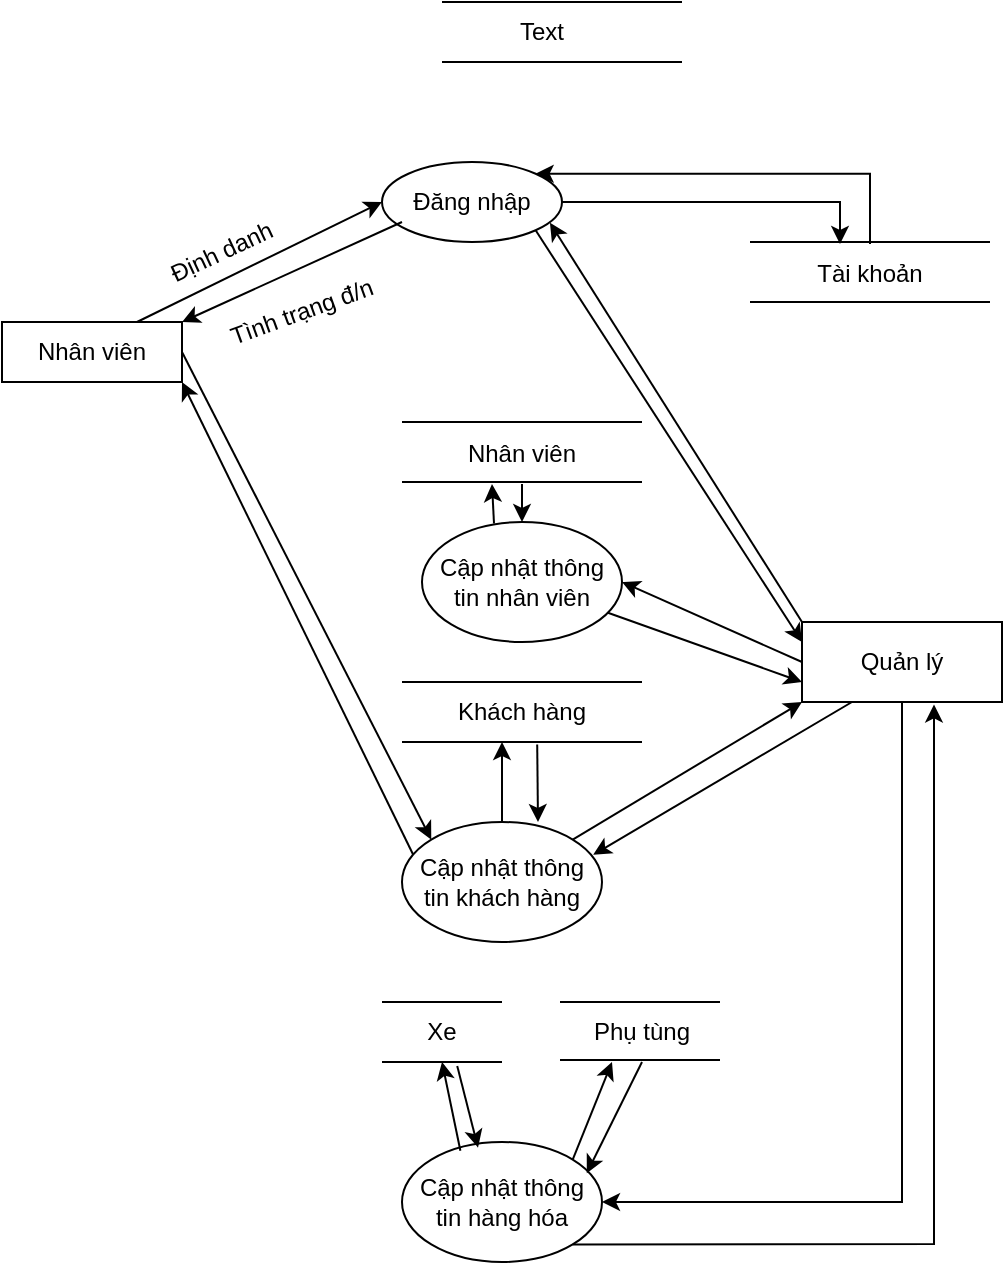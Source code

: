 <mxfile version="16.2.2" type="github">
  <diagram id="CRrUcG-OaceEVfoaWrB0" name="Page-1">
    <mxGraphModel dx="1038" dy="1740" grid="1" gridSize="10" guides="1" tooltips="1" connect="1" arrows="1" fold="1" page="1" pageScale="1" pageWidth="827" pageHeight="1169" math="0" shadow="0">
      <root>
        <mxCell id="0" />
        <mxCell id="1" parent="0" />
        <mxCell id="pGEqDHzPhv_WXOmqRF8S-2" value="Nhân viên" style="rounded=0;whiteSpace=wrap;html=1;" parent="1" vertex="1">
          <mxGeometry x="40" y="90" width="90" height="30" as="geometry" />
        </mxCell>
        <mxCell id="lzUgmdYZcJT0e4zBoWw8-25" style="edgeStyle=orthogonalEdgeStyle;rounded=0;orthogonalLoop=1;jettySize=auto;html=1;entryX=1;entryY=0.5;entryDx=0;entryDy=0;" edge="1" parent="1" source="pGEqDHzPhv_WXOmqRF8S-3" target="pGEqDHzPhv_WXOmqRF8S-25">
          <mxGeometry relative="1" as="geometry">
            <Array as="points">
              <mxPoint x="490" y="530" />
            </Array>
          </mxGeometry>
        </mxCell>
        <mxCell id="pGEqDHzPhv_WXOmqRF8S-3" value="Quản lý" style="rounded=0;whiteSpace=wrap;html=1;" parent="1" vertex="1">
          <mxGeometry x="440" y="240" width="100" height="40" as="geometry" />
        </mxCell>
        <mxCell id="lzUgmdYZcJT0e4zBoWw8-7" style="edgeStyle=orthogonalEdgeStyle;rounded=0;orthogonalLoop=1;jettySize=auto;html=1;entryX=0.25;entryY=0;entryDx=0;entryDy=0;" edge="1" parent="1" source="pGEqDHzPhv_WXOmqRF8S-5" target="pGEqDHzPhv_WXOmqRF8S-20">
          <mxGeometry relative="1" as="geometry">
            <mxPoint x="390" y="30" as="targetPoint" />
          </mxGeometry>
        </mxCell>
        <mxCell id="pGEqDHzPhv_WXOmqRF8S-5" value="Đăng nhập" style="ellipse;whiteSpace=wrap;html=1;" parent="1" vertex="1">
          <mxGeometry x="230" y="10" width="90" height="40" as="geometry" />
        </mxCell>
        <mxCell id="pGEqDHzPhv_WXOmqRF8S-6" value="" style="endArrow=classic;html=1;rounded=0;entryX=0;entryY=0.5;entryDx=0;entryDy=0;exitX=0.75;exitY=0;exitDx=0;exitDy=0;" parent="1" source="pGEqDHzPhv_WXOmqRF8S-2" target="pGEqDHzPhv_WXOmqRF8S-5" edge="1">
          <mxGeometry width="50" height="50" relative="1" as="geometry">
            <mxPoint x="250" y="300" as="sourcePoint" />
            <mxPoint x="300" y="250" as="targetPoint" />
          </mxGeometry>
        </mxCell>
        <mxCell id="pGEqDHzPhv_WXOmqRF8S-7" value="" style="endArrow=classic;html=1;rounded=0;entryX=1;entryY=0;entryDx=0;entryDy=0;" parent="1" target="pGEqDHzPhv_WXOmqRF8S-2" edge="1">
          <mxGeometry width="50" height="50" relative="1" as="geometry">
            <mxPoint x="240" y="40" as="sourcePoint" />
            <mxPoint x="300" y="250" as="targetPoint" />
          </mxGeometry>
        </mxCell>
        <mxCell id="pGEqDHzPhv_WXOmqRF8S-13" value="Định danh" style="text;html=1;strokeColor=none;fillColor=none;align=center;verticalAlign=middle;whiteSpace=wrap;rounded=0;rotation=-25;" parent="1" vertex="1">
          <mxGeometry x="120" y="40" width="60" height="30" as="geometry" />
        </mxCell>
        <mxCell id="pGEqDHzPhv_WXOmqRF8S-14" value="Tình trạng đ/n" style="text;html=1;strokeColor=none;fillColor=none;align=center;verticalAlign=middle;whiteSpace=wrap;rounded=0;rotation=-20;" parent="1" vertex="1">
          <mxGeometry x="150" y="70" width="80" height="30" as="geometry" />
        </mxCell>
        <mxCell id="pGEqDHzPhv_WXOmqRF8S-15" value="" style="endArrow=none;html=1;rounded=0;" parent="1" edge="1">
          <mxGeometry width="50" height="50" relative="1" as="geometry">
            <mxPoint x="260" y="-70" as="sourcePoint" />
            <mxPoint x="380" y="-70" as="targetPoint" />
          </mxGeometry>
        </mxCell>
        <mxCell id="pGEqDHzPhv_WXOmqRF8S-16" value="" style="endArrow=none;html=1;rounded=0;" parent="1" edge="1">
          <mxGeometry width="50" height="50" relative="1" as="geometry">
            <mxPoint x="260" y="-40" as="sourcePoint" />
            <mxPoint x="380" y="-40" as="targetPoint" />
          </mxGeometry>
        </mxCell>
        <mxCell id="pGEqDHzPhv_WXOmqRF8S-17" value="Text" style="text;html=1;strokeColor=none;fillColor=none;align=center;verticalAlign=middle;whiteSpace=wrap;rounded=0;" parent="1" vertex="1">
          <mxGeometry x="280" y="-70" width="60" height="30" as="geometry" />
        </mxCell>
        <mxCell id="pGEqDHzPhv_WXOmqRF8S-18" value="" style="endArrow=none;html=1;rounded=0;" parent="1" edge="1">
          <mxGeometry width="50" height="50" relative="1" as="geometry">
            <mxPoint x="414" y="50" as="sourcePoint" />
            <mxPoint x="534" y="50" as="targetPoint" />
          </mxGeometry>
        </mxCell>
        <mxCell id="pGEqDHzPhv_WXOmqRF8S-19" value="" style="endArrow=none;html=1;rounded=0;" parent="1" edge="1">
          <mxGeometry width="50" height="50" relative="1" as="geometry">
            <mxPoint x="414" y="80" as="sourcePoint" />
            <mxPoint x="534" y="80" as="targetPoint" />
          </mxGeometry>
        </mxCell>
        <mxCell id="lzUgmdYZcJT0e4zBoWw8-12" style="edgeStyle=orthogonalEdgeStyle;rounded=0;orthogonalLoop=1;jettySize=auto;html=1;entryX=1;entryY=0;entryDx=0;entryDy=0;" edge="1" parent="1" source="pGEqDHzPhv_WXOmqRF8S-20" target="pGEqDHzPhv_WXOmqRF8S-5">
          <mxGeometry relative="1" as="geometry">
            <mxPoint x="474" y="10" as="targetPoint" />
            <Array as="points">
              <mxPoint x="474" y="16" />
            </Array>
          </mxGeometry>
        </mxCell>
        <mxCell id="pGEqDHzPhv_WXOmqRF8S-20" value="Tài khoản" style="text;html=1;strokeColor=none;fillColor=none;align=center;verticalAlign=middle;whiteSpace=wrap;rounded=0;" parent="1" vertex="1">
          <mxGeometry x="444" y="51" width="60" height="30" as="geometry" />
        </mxCell>
        <mxCell id="pGEqDHzPhv_WXOmqRF8S-22" value="" style="endArrow=classic;html=1;rounded=0;entryX=0;entryY=0;entryDx=0;entryDy=0;exitX=1;exitY=0.5;exitDx=0;exitDy=0;" parent="1" source="pGEqDHzPhv_WXOmqRF8S-2" target="pGEqDHzPhv_WXOmqRF8S-24" edge="1">
          <mxGeometry width="50" height="50" relative="1" as="geometry">
            <mxPoint x="250" y="220" as="sourcePoint" />
            <mxPoint x="264.645" y="138.787" as="targetPoint" />
          </mxGeometry>
        </mxCell>
        <mxCell id="pGEqDHzPhv_WXOmqRF8S-23" value="" style="endArrow=classic;html=1;rounded=0;entryX=1;entryY=1;entryDx=0;entryDy=0;exitX=0.064;exitY=0.3;exitDx=0;exitDy=0;exitPerimeter=0;" parent="1" source="pGEqDHzPhv_WXOmqRF8S-24" target="pGEqDHzPhv_WXOmqRF8S-2" edge="1">
          <mxGeometry width="50" height="50" relative="1" as="geometry">
            <mxPoint x="160" y="340" as="sourcePoint" />
            <mxPoint x="300" y="170" as="targetPoint" />
          </mxGeometry>
        </mxCell>
        <mxCell id="lzUgmdYZcJT0e4zBoWw8-23" value="" style="edgeStyle=orthogonalEdgeStyle;rounded=0;orthogonalLoop=1;jettySize=auto;html=1;" edge="1" parent="1" source="pGEqDHzPhv_WXOmqRF8S-24" target="lzUgmdYZcJT0e4zBoWw8-22">
          <mxGeometry relative="1" as="geometry">
            <Array as="points">
              <mxPoint x="290" y="310" />
              <mxPoint x="290" y="310" />
            </Array>
          </mxGeometry>
        </mxCell>
        <mxCell id="pGEqDHzPhv_WXOmqRF8S-24" value="Cập nhật thông tin khách hàng" style="ellipse;whiteSpace=wrap;html=1;" parent="1" vertex="1">
          <mxGeometry x="240" y="340" width="100" height="60" as="geometry" />
        </mxCell>
        <mxCell id="pGEqDHzPhv_WXOmqRF8S-25" value="Cập nhật thông tin hàng hóa" style="ellipse;whiteSpace=wrap;html=1;" parent="1" vertex="1">
          <mxGeometry x="240" y="500" width="100" height="60" as="geometry" />
        </mxCell>
        <mxCell id="lzUgmdYZcJT0e4zBoWw8-1" value="" style="endArrow=none;html=1;rounded=0;" edge="1" parent="1">
          <mxGeometry width="50" height="50" relative="1" as="geometry">
            <mxPoint x="240" y="140" as="sourcePoint" />
            <mxPoint x="360" y="140" as="targetPoint" />
          </mxGeometry>
        </mxCell>
        <mxCell id="lzUgmdYZcJT0e4zBoWw8-2" value="" style="endArrow=none;html=1;rounded=0;" edge="1" parent="1">
          <mxGeometry width="50" height="50" relative="1" as="geometry">
            <mxPoint x="240" y="170" as="sourcePoint" />
            <mxPoint x="360" y="170" as="targetPoint" />
            <Array as="points">
              <mxPoint x="286" y="170" />
            </Array>
          </mxGeometry>
        </mxCell>
        <mxCell id="lzUgmdYZcJT0e4zBoWw8-14" style="edgeStyle=orthogonalEdgeStyle;rounded=0;orthogonalLoop=1;jettySize=auto;html=1;exitX=0.5;exitY=1;exitDx=0;exitDy=0;entryX=0.5;entryY=0;entryDx=0;entryDy=0;" edge="1" parent="1" source="lzUgmdYZcJT0e4zBoWw8-3" target="lzUgmdYZcJT0e4zBoWw8-13">
          <mxGeometry relative="1" as="geometry" />
        </mxCell>
        <mxCell id="lzUgmdYZcJT0e4zBoWw8-3" value="Nhân viên" style="text;html=1;strokeColor=none;fillColor=none;align=center;verticalAlign=middle;whiteSpace=wrap;rounded=0;" vertex="1" parent="1">
          <mxGeometry x="270" y="141" width="60" height="30" as="geometry" />
        </mxCell>
        <mxCell id="lzUgmdYZcJT0e4zBoWw8-4" value="" style="endArrow=classic;html=1;rounded=0;entryX=0.933;entryY=0.76;entryDx=0;entryDy=0;entryPerimeter=0;exitX=0;exitY=0;exitDx=0;exitDy=0;" edge="1" parent="1" source="pGEqDHzPhv_WXOmqRF8S-3" target="pGEqDHzPhv_WXOmqRF8S-5">
          <mxGeometry width="50" height="50" relative="1" as="geometry">
            <mxPoint x="470" y="280" as="sourcePoint" />
            <mxPoint x="520" y="230" as="targetPoint" />
          </mxGeometry>
        </mxCell>
        <mxCell id="lzUgmdYZcJT0e4zBoWw8-5" value="" style="endArrow=classic;html=1;rounded=0;entryX=0;entryY=0.25;entryDx=0;entryDy=0;exitX=1;exitY=1;exitDx=0;exitDy=0;" edge="1" parent="1" source="pGEqDHzPhv_WXOmqRF8S-5" target="pGEqDHzPhv_WXOmqRF8S-3">
          <mxGeometry width="50" height="50" relative="1" as="geometry">
            <mxPoint x="470" y="280" as="sourcePoint" />
            <mxPoint x="520" y="230" as="targetPoint" />
          </mxGeometry>
        </mxCell>
        <mxCell id="lzUgmdYZcJT0e4zBoWw8-13" value="Cập nhật thông tin nhân viên" style="ellipse;whiteSpace=wrap;html=1;" vertex="1" parent="1">
          <mxGeometry x="250" y="190" width="100" height="60" as="geometry" />
        </mxCell>
        <mxCell id="lzUgmdYZcJT0e4zBoWw8-15" value="" style="endArrow=classic;html=1;rounded=0;entryX=0.25;entryY=1;entryDx=0;entryDy=0;exitX=0.36;exitY=0.013;exitDx=0;exitDy=0;exitPerimeter=0;" edge="1" parent="1" source="lzUgmdYZcJT0e4zBoWw8-13" target="lzUgmdYZcJT0e4zBoWw8-3">
          <mxGeometry width="50" height="50" relative="1" as="geometry">
            <mxPoint x="470" y="200" as="sourcePoint" />
            <mxPoint x="520" y="150" as="targetPoint" />
          </mxGeometry>
        </mxCell>
        <mxCell id="lzUgmdYZcJT0e4zBoWw8-18" value="" style="endArrow=classic;html=1;rounded=0;entryX=1;entryY=0.5;entryDx=0;entryDy=0;exitX=0;exitY=0.5;exitDx=0;exitDy=0;" edge="1" parent="1" source="pGEqDHzPhv_WXOmqRF8S-3" target="lzUgmdYZcJT0e4zBoWw8-13">
          <mxGeometry width="50" height="50" relative="1" as="geometry">
            <mxPoint x="470" y="280" as="sourcePoint" />
            <mxPoint x="520" y="230" as="targetPoint" />
          </mxGeometry>
        </mxCell>
        <mxCell id="lzUgmdYZcJT0e4zBoWw8-19" value="" style="endArrow=classic;html=1;rounded=0;entryX=0;entryY=0.75;entryDx=0;entryDy=0;" edge="1" parent="1" source="lzUgmdYZcJT0e4zBoWw8-13" target="pGEqDHzPhv_WXOmqRF8S-3">
          <mxGeometry width="50" height="50" relative="1" as="geometry">
            <mxPoint x="470" y="280" as="sourcePoint" />
            <mxPoint x="520" y="230" as="targetPoint" />
          </mxGeometry>
        </mxCell>
        <mxCell id="lzUgmdYZcJT0e4zBoWw8-20" value="" style="endArrow=none;html=1;rounded=0;" edge="1" parent="1">
          <mxGeometry width="50" height="50" relative="1" as="geometry">
            <mxPoint x="240" y="270" as="sourcePoint" />
            <mxPoint x="360" y="270" as="targetPoint" />
          </mxGeometry>
        </mxCell>
        <mxCell id="lzUgmdYZcJT0e4zBoWw8-21" value="" style="endArrow=none;html=1;rounded=0;" edge="1" parent="1">
          <mxGeometry width="50" height="50" relative="1" as="geometry">
            <mxPoint x="240" y="300" as="sourcePoint" />
            <mxPoint x="360" y="300" as="targetPoint" />
          </mxGeometry>
        </mxCell>
        <mxCell id="lzUgmdYZcJT0e4zBoWw8-22" value="Khách hàng" style="text;html=1;strokeColor=none;fillColor=none;align=center;verticalAlign=middle;whiteSpace=wrap;rounded=0;" vertex="1" parent="1">
          <mxGeometry x="260" y="270" width="80" height="30" as="geometry" />
        </mxCell>
        <mxCell id="lzUgmdYZcJT0e4zBoWw8-24" value="" style="endArrow=classic;html=1;rounded=0;exitX=0.595;exitY=1.04;exitDx=0;exitDy=0;exitPerimeter=0;" edge="1" parent="1" source="lzUgmdYZcJT0e4zBoWw8-22">
          <mxGeometry width="50" height="50" relative="1" as="geometry">
            <mxPoint x="470" y="250" as="sourcePoint" />
            <mxPoint x="308" y="340" as="targetPoint" />
          </mxGeometry>
        </mxCell>
        <mxCell id="lzUgmdYZcJT0e4zBoWw8-26" value="" style="endArrow=classic;html=1;rounded=0;entryX=0.66;entryY=1.03;entryDx=0;entryDy=0;entryPerimeter=0;exitX=1;exitY=1;exitDx=0;exitDy=0;" edge="1" parent="1" source="pGEqDHzPhv_WXOmqRF8S-25" target="pGEqDHzPhv_WXOmqRF8S-3">
          <mxGeometry width="50" height="50" relative="1" as="geometry">
            <mxPoint x="470" y="390" as="sourcePoint" />
            <mxPoint x="520" y="340" as="targetPoint" />
            <Array as="points">
              <mxPoint x="506" y="551" />
            </Array>
          </mxGeometry>
        </mxCell>
        <mxCell id="lzUgmdYZcJT0e4zBoWw8-27" value="" style="endArrow=classic;html=1;rounded=0;entryX=0;entryY=1;entryDx=0;entryDy=0;exitX=1;exitY=0;exitDx=0;exitDy=0;" edge="1" parent="1" source="pGEqDHzPhv_WXOmqRF8S-24" target="pGEqDHzPhv_WXOmqRF8S-3">
          <mxGeometry width="50" height="50" relative="1" as="geometry">
            <mxPoint x="470" y="390" as="sourcePoint" />
            <mxPoint x="520" y="340" as="targetPoint" />
          </mxGeometry>
        </mxCell>
        <mxCell id="lzUgmdYZcJT0e4zBoWw8-28" value="" style="endArrow=classic;html=1;rounded=0;entryX=0.956;entryY=0.273;entryDx=0;entryDy=0;entryPerimeter=0;exitX=0.25;exitY=1;exitDx=0;exitDy=0;" edge="1" parent="1" source="pGEqDHzPhv_WXOmqRF8S-3" target="pGEqDHzPhv_WXOmqRF8S-24">
          <mxGeometry width="50" height="50" relative="1" as="geometry">
            <mxPoint x="470" y="390" as="sourcePoint" />
            <mxPoint x="520" y="340" as="targetPoint" />
          </mxGeometry>
        </mxCell>
        <mxCell id="lzUgmdYZcJT0e4zBoWw8-29" value="" style="endArrow=none;html=1;rounded=0;entryX=1;entryY=0;entryDx=0;entryDy=0;" edge="1" parent="1" target="lzUgmdYZcJT0e4zBoWw8-31">
          <mxGeometry width="50" height="50" relative="1" as="geometry">
            <mxPoint x="230" y="430" as="sourcePoint" />
            <mxPoint x="320" y="430" as="targetPoint" />
          </mxGeometry>
        </mxCell>
        <mxCell id="lzUgmdYZcJT0e4zBoWw8-30" value="" style="endArrow=none;html=1;rounded=0;entryX=1;entryY=1;entryDx=0;entryDy=0;" edge="1" parent="1" target="lzUgmdYZcJT0e4zBoWw8-31">
          <mxGeometry width="50" height="50" relative="1" as="geometry">
            <mxPoint x="230" y="460" as="sourcePoint" />
            <mxPoint x="350" y="460" as="targetPoint" />
          </mxGeometry>
        </mxCell>
        <mxCell id="lzUgmdYZcJT0e4zBoWw8-31" value="Xe" style="text;html=1;strokeColor=none;fillColor=none;align=center;verticalAlign=middle;whiteSpace=wrap;rounded=0;" vertex="1" parent="1">
          <mxGeometry x="230" y="430" width="60" height="30" as="geometry" />
        </mxCell>
        <mxCell id="lzUgmdYZcJT0e4zBoWw8-32" value="" style="endArrow=classic;html=1;rounded=0;entryX=0.5;entryY=1;entryDx=0;entryDy=0;exitX=0.292;exitY=0.073;exitDx=0;exitDy=0;exitPerimeter=0;" edge="1" parent="1" source="pGEqDHzPhv_WXOmqRF8S-25" target="lzUgmdYZcJT0e4zBoWw8-31">
          <mxGeometry width="50" height="50" relative="1" as="geometry">
            <mxPoint x="470" y="430" as="sourcePoint" />
            <mxPoint x="520" y="380" as="targetPoint" />
          </mxGeometry>
        </mxCell>
        <mxCell id="lzUgmdYZcJT0e4zBoWw8-33" value="" style="endArrow=classic;html=1;rounded=0;entryX=0.38;entryY=0.047;entryDx=0;entryDy=0;entryPerimeter=0;exitX=0.627;exitY=1.067;exitDx=0;exitDy=0;exitPerimeter=0;" edge="1" parent="1" source="lzUgmdYZcJT0e4zBoWw8-31" target="pGEqDHzPhv_WXOmqRF8S-25">
          <mxGeometry width="50" height="50" relative="1" as="geometry">
            <mxPoint x="470" y="430" as="sourcePoint" />
            <mxPoint x="520" y="380" as="targetPoint" />
          </mxGeometry>
        </mxCell>
        <mxCell id="lzUgmdYZcJT0e4zBoWw8-37" value="" style="endArrow=none;html=1;rounded=0;entryX=1;entryY=0;entryDx=0;entryDy=0;" edge="1" parent="1">
          <mxGeometry width="50" height="50" relative="1" as="geometry">
            <mxPoint x="319" y="430" as="sourcePoint" />
            <mxPoint x="399" y="430" as="targetPoint" />
          </mxGeometry>
        </mxCell>
        <mxCell id="lzUgmdYZcJT0e4zBoWw8-39" value="Phụ tùng" style="text;html=1;strokeColor=none;fillColor=none;align=center;verticalAlign=middle;whiteSpace=wrap;rounded=0;" vertex="1" parent="1">
          <mxGeometry x="330" y="430" width="60" height="30" as="geometry" />
        </mxCell>
        <mxCell id="lzUgmdYZcJT0e4zBoWw8-43" value="" style="endArrow=none;html=1;rounded=0;entryX=1;entryY=0;entryDx=0;entryDy=0;" edge="1" parent="1">
          <mxGeometry width="50" height="50" relative="1" as="geometry">
            <mxPoint x="319" y="459" as="sourcePoint" />
            <mxPoint x="399" y="459" as="targetPoint" />
          </mxGeometry>
        </mxCell>
        <mxCell id="lzUgmdYZcJT0e4zBoWw8-44" value="" style="endArrow=classic;html=1;rounded=0;entryX=0.25;entryY=1;entryDx=0;entryDy=0;exitX=1;exitY=0;exitDx=0;exitDy=0;" edge="1" parent="1" source="pGEqDHzPhv_WXOmqRF8S-25" target="lzUgmdYZcJT0e4zBoWw8-39">
          <mxGeometry width="50" height="50" relative="1" as="geometry">
            <mxPoint x="470" y="270" as="sourcePoint" />
            <mxPoint x="520" y="220" as="targetPoint" />
          </mxGeometry>
        </mxCell>
        <mxCell id="lzUgmdYZcJT0e4zBoWw8-45" value="" style="endArrow=classic;html=1;rounded=0;entryX=0.924;entryY=0.26;entryDx=0;entryDy=0;entryPerimeter=0;exitX=0.5;exitY=1;exitDx=0;exitDy=0;" edge="1" parent="1" source="lzUgmdYZcJT0e4zBoWw8-39" target="pGEqDHzPhv_WXOmqRF8S-25">
          <mxGeometry width="50" height="50" relative="1" as="geometry">
            <mxPoint x="370" y="460" as="sourcePoint" />
            <mxPoint x="520" y="220" as="targetPoint" />
          </mxGeometry>
        </mxCell>
      </root>
    </mxGraphModel>
  </diagram>
</mxfile>
